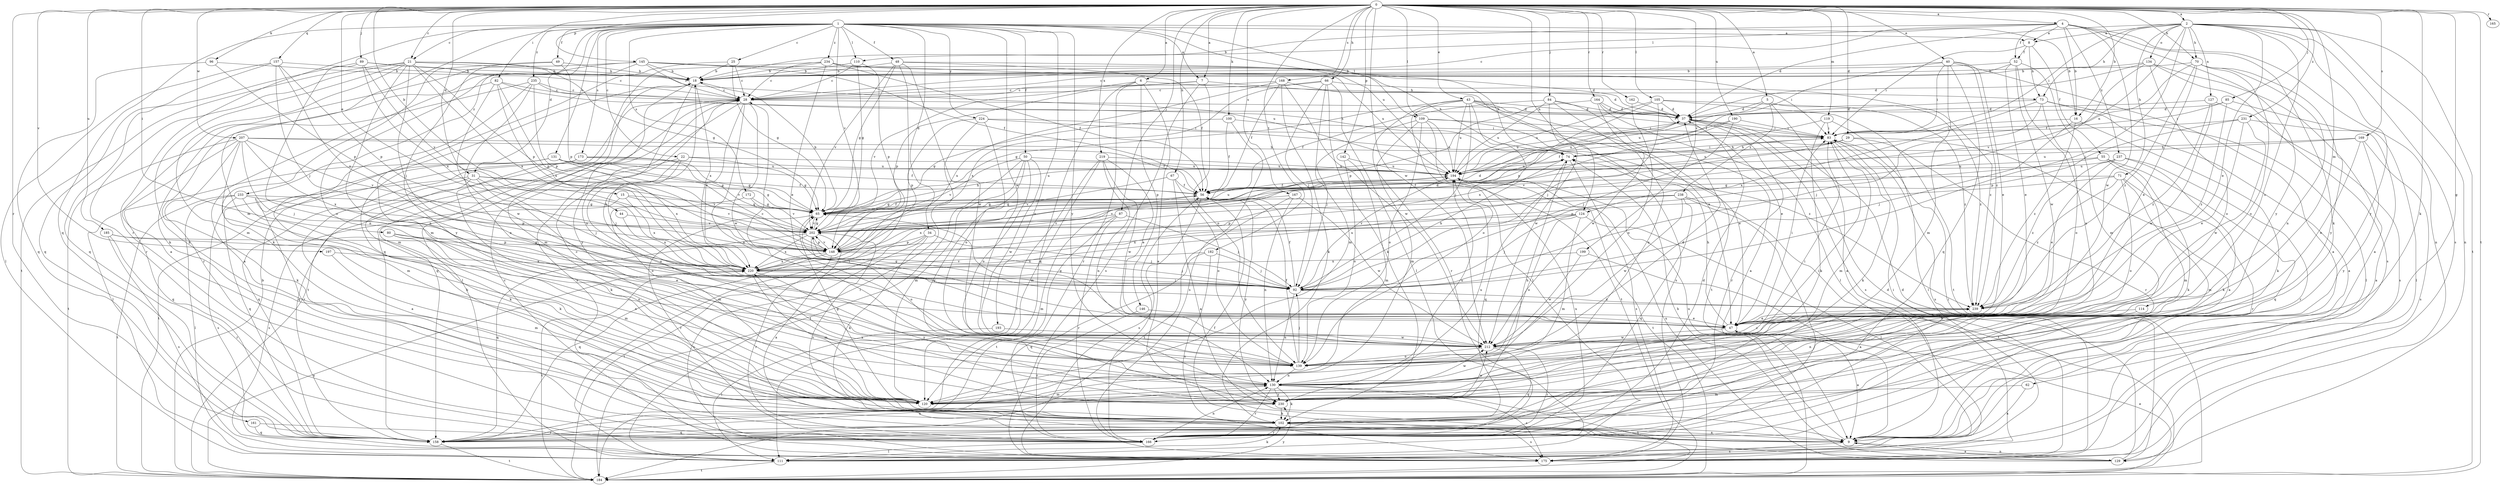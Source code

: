 strict digraph  {
0;
1;
2;
4;
5;
6;
7;
8;
9;
15;
16;
18;
21;
22;
25;
28;
29;
31;
34;
37;
40;
43;
44;
47;
48;
49;
50;
52;
55;
56;
62;
65;
66;
67;
70;
71;
73;
74;
80;
82;
83;
84;
85;
87;
89;
92;
96;
100;
102;
105;
109;
110;
111;
114;
119;
120;
124;
127;
129;
130;
131;
134;
139;
142;
145;
146;
148;
157;
158;
161;
162;
164;
165;
166;
167;
168;
169;
172;
173;
175;
182;
184;
185;
190;
193;
194;
197;
199;
202;
207;
212;
219;
220;
224;
230;
231;
233;
234;
235;
237;
238;
239;
0 -> 2  [label=a];
0 -> 4  [label=a];
0 -> 5  [label=a];
0 -> 6  [label=a];
0 -> 7  [label=a];
0 -> 15  [label=b];
0 -> 16  [label=b];
0 -> 21  [label=c];
0 -> 29  [label=d];
0 -> 31  [label=d];
0 -> 40  [label=e];
0 -> 43  [label=e];
0 -> 44  [label=e];
0 -> 62  [label=g];
0 -> 66  [label=h];
0 -> 67  [label=h];
0 -> 70  [label=h];
0 -> 80  [label=i];
0 -> 82  [label=i];
0 -> 84  [label=j];
0 -> 85  [label=j];
0 -> 87  [label=j];
0 -> 89  [label=j];
0 -> 96  [label=k];
0 -> 100  [label=k];
0 -> 102  [label=k];
0 -> 105  [label=l];
0 -> 109  [label=l];
0 -> 114  [label=m];
0 -> 119  [label=m];
0 -> 124  [label=n];
0 -> 142  [label=p];
0 -> 145  [label=p];
0 -> 157  [label=q];
0 -> 161  [label=r];
0 -> 162  [label=r];
0 -> 164  [label=r];
0 -> 165  [label=r];
0 -> 167  [label=s];
0 -> 168  [label=s];
0 -> 169  [label=s];
0 -> 182  [label=t];
0 -> 184  [label=t];
0 -> 185  [label=u];
0 -> 190  [label=u];
0 -> 197  [label=v];
0 -> 199  [label=v];
0 -> 207  [label=w];
0 -> 212  [label=w];
0 -> 219  [label=x];
0 -> 231  [label=z];
1 -> 7  [label=a];
1 -> 8  [label=a];
1 -> 16  [label=b];
1 -> 21  [label=c];
1 -> 22  [label=c];
1 -> 25  [label=c];
1 -> 31  [label=d];
1 -> 34  [label=d];
1 -> 48  [label=f];
1 -> 49  [label=f];
1 -> 50  [label=f];
1 -> 109  [label=l];
1 -> 110  [label=l];
1 -> 120  [label=m];
1 -> 131  [label=o];
1 -> 158  [label=q];
1 -> 166  [label=r];
1 -> 172  [label=s];
1 -> 173  [label=s];
1 -> 193  [label=u];
1 -> 194  [label=u];
1 -> 202  [label=v];
1 -> 212  [label=w];
1 -> 224  [label=y];
1 -> 230  [label=y];
1 -> 233  [label=z];
1 -> 234  [label=z];
1 -> 235  [label=z];
2 -> 8  [label=a];
2 -> 37  [label=d];
2 -> 47  [label=e];
2 -> 70  [label=h];
2 -> 71  [label=h];
2 -> 73  [label=h];
2 -> 83  [label=i];
2 -> 92  [label=j];
2 -> 124  [label=n];
2 -> 127  [label=n];
2 -> 129  [label=n];
2 -> 134  [label=o];
2 -> 139  [label=o];
2 -> 175  [label=s];
2 -> 184  [label=t];
2 -> 230  [label=y];
4 -> 8  [label=a];
4 -> 16  [label=b];
4 -> 18  [label=b];
4 -> 28  [label=c];
4 -> 52  [label=f];
4 -> 102  [label=k];
4 -> 110  [label=l];
4 -> 129  [label=n];
4 -> 212  [label=w];
4 -> 230  [label=y];
4 -> 237  [label=z];
5 -> 9  [label=a];
5 -> 37  [label=d];
5 -> 194  [label=u];
5 -> 238  [label=z];
5 -> 239  [label=z];
6 -> 9  [label=a];
6 -> 73  [label=h];
6 -> 146  [label=p];
6 -> 158  [label=q];
6 -> 166  [label=r];
6 -> 202  [label=v];
7 -> 28  [label=c];
7 -> 37  [label=d];
7 -> 139  [label=o];
7 -> 148  [label=p];
7 -> 175  [label=s];
8 -> 52  [label=f];
8 -> 55  [label=f];
8 -> 73  [label=h];
8 -> 83  [label=i];
9 -> 129  [label=n];
9 -> 175  [label=s];
9 -> 194  [label=u];
9 -> 202  [label=v];
15 -> 65  [label=g];
15 -> 175  [label=s];
15 -> 202  [label=v];
15 -> 220  [label=x];
16 -> 83  [label=i];
16 -> 92  [label=j];
16 -> 102  [label=k];
16 -> 239  [label=z];
18 -> 28  [label=c];
18 -> 120  [label=m];
18 -> 139  [label=o];
18 -> 220  [label=x];
18 -> 230  [label=y];
21 -> 18  [label=b];
21 -> 65  [label=g];
21 -> 92  [label=j];
21 -> 102  [label=k];
21 -> 120  [label=m];
21 -> 130  [label=n];
21 -> 148  [label=p];
21 -> 166  [label=r];
21 -> 184  [label=t];
21 -> 194  [label=u];
21 -> 220  [label=x];
22 -> 65  [label=g];
22 -> 92  [label=j];
22 -> 139  [label=o];
22 -> 158  [label=q];
22 -> 194  [label=u];
25 -> 18  [label=b];
25 -> 28  [label=c];
25 -> 65  [label=g];
25 -> 120  [label=m];
28 -> 37  [label=d];
28 -> 111  [label=l];
28 -> 130  [label=n];
28 -> 158  [label=q];
28 -> 175  [label=s];
28 -> 184  [label=t];
28 -> 212  [label=w];
28 -> 220  [label=x];
29 -> 9  [label=a];
29 -> 74  [label=h];
29 -> 166  [label=r];
29 -> 194  [label=u];
29 -> 202  [label=v];
31 -> 9  [label=a];
31 -> 56  [label=f];
31 -> 65  [label=g];
31 -> 92  [label=j];
31 -> 102  [label=k];
31 -> 139  [label=o];
31 -> 158  [label=q];
31 -> 202  [label=v];
34 -> 92  [label=j];
34 -> 102  [label=k];
34 -> 148  [label=p];
34 -> 175  [label=s];
34 -> 184  [label=t];
37 -> 83  [label=i];
37 -> 166  [label=r];
37 -> 175  [label=s];
37 -> 194  [label=u];
40 -> 9  [label=a];
40 -> 18  [label=b];
40 -> 47  [label=e];
40 -> 56  [label=f];
40 -> 83  [label=i];
40 -> 120  [label=m];
40 -> 158  [label=q];
40 -> 239  [label=z];
43 -> 37  [label=d];
43 -> 65  [label=g];
43 -> 83  [label=i];
43 -> 92  [label=j];
43 -> 111  [label=l];
43 -> 139  [label=o];
43 -> 166  [label=r];
43 -> 175  [label=s];
43 -> 184  [label=t];
43 -> 194  [label=u];
44 -> 202  [label=v];
44 -> 220  [label=x];
47 -> 9  [label=a];
47 -> 18  [label=b];
47 -> 28  [label=c];
47 -> 65  [label=g];
47 -> 74  [label=h];
47 -> 83  [label=i];
47 -> 212  [label=w];
48 -> 18  [label=b];
48 -> 56  [label=f];
48 -> 65  [label=g];
48 -> 74  [label=h];
48 -> 111  [label=l];
48 -> 202  [label=v];
48 -> 212  [label=w];
49 -> 18  [label=b];
49 -> 102  [label=k];
49 -> 148  [label=p];
49 -> 230  [label=y];
50 -> 120  [label=m];
50 -> 139  [label=o];
50 -> 184  [label=t];
50 -> 194  [label=u];
50 -> 202  [label=v];
50 -> 212  [label=w];
50 -> 230  [label=y];
52 -> 18  [label=b];
52 -> 28  [label=c];
52 -> 47  [label=e];
52 -> 120  [label=m];
52 -> 130  [label=n];
52 -> 212  [label=w];
55 -> 65  [label=g];
55 -> 102  [label=k];
55 -> 120  [label=m];
55 -> 158  [label=q];
55 -> 194  [label=u];
56 -> 65  [label=g];
56 -> 175  [label=s];
56 -> 220  [label=x];
56 -> 230  [label=y];
62 -> 9  [label=a];
62 -> 120  [label=m];
65 -> 18  [label=b];
65 -> 56  [label=f];
65 -> 74  [label=h];
65 -> 166  [label=r];
65 -> 194  [label=u];
65 -> 202  [label=v];
66 -> 28  [label=c];
66 -> 92  [label=j];
66 -> 102  [label=k];
66 -> 111  [label=l];
66 -> 120  [label=m];
66 -> 220  [label=x];
66 -> 239  [label=z];
67 -> 9  [label=a];
67 -> 56  [label=f];
67 -> 139  [label=o];
67 -> 202  [label=v];
70 -> 18  [label=b];
70 -> 47  [label=e];
70 -> 56  [label=f];
70 -> 130  [label=n];
70 -> 139  [label=o];
70 -> 230  [label=y];
70 -> 239  [label=z];
71 -> 56  [label=f];
71 -> 120  [label=m];
71 -> 139  [label=o];
71 -> 148  [label=p];
71 -> 166  [label=r];
71 -> 239  [label=z];
73 -> 9  [label=a];
73 -> 37  [label=d];
73 -> 92  [label=j];
73 -> 111  [label=l];
73 -> 139  [label=o];
73 -> 220  [label=x];
74 -> 83  [label=i];
74 -> 158  [label=q];
74 -> 175  [label=s];
74 -> 194  [label=u];
80 -> 47  [label=e];
80 -> 120  [label=m];
80 -> 130  [label=n];
80 -> 148  [label=p];
82 -> 9  [label=a];
82 -> 28  [label=c];
82 -> 37  [label=d];
82 -> 148  [label=p];
82 -> 212  [label=w];
82 -> 220  [label=x];
83 -> 74  [label=h];
83 -> 102  [label=k];
83 -> 120  [label=m];
83 -> 175  [label=s];
84 -> 9  [label=a];
84 -> 37  [label=d];
84 -> 56  [label=f];
84 -> 130  [label=n];
84 -> 194  [label=u];
84 -> 212  [label=w];
85 -> 37  [label=d];
85 -> 83  [label=i];
85 -> 111  [label=l];
85 -> 239  [label=z];
87 -> 92  [label=j];
87 -> 120  [label=m];
87 -> 166  [label=r];
87 -> 184  [label=t];
87 -> 202  [label=v];
89 -> 18  [label=b];
89 -> 28  [label=c];
89 -> 139  [label=o];
89 -> 158  [label=q];
89 -> 202  [label=v];
89 -> 220  [label=x];
92 -> 56  [label=f];
92 -> 74  [label=h];
92 -> 130  [label=n];
92 -> 194  [label=u];
92 -> 202  [label=v];
92 -> 239  [label=z];
96 -> 18  [label=b];
96 -> 148  [label=p];
96 -> 158  [label=q];
100 -> 56  [label=f];
100 -> 65  [label=g];
100 -> 83  [label=i];
100 -> 175  [label=s];
102 -> 9  [label=a];
102 -> 158  [label=q];
102 -> 166  [label=r];
102 -> 175  [label=s];
105 -> 37  [label=d];
105 -> 92  [label=j];
105 -> 148  [label=p];
105 -> 184  [label=t];
105 -> 194  [label=u];
105 -> 239  [label=z];
109 -> 47  [label=e];
109 -> 83  [label=i];
109 -> 92  [label=j];
109 -> 120  [label=m];
109 -> 139  [label=o];
109 -> 184  [label=t];
109 -> 194  [label=u];
110 -> 18  [label=b];
110 -> 28  [label=c];
110 -> 65  [label=g];
110 -> 148  [label=p];
111 -> 102  [label=k];
111 -> 184  [label=t];
114 -> 47  [label=e];
114 -> 130  [label=n];
119 -> 56  [label=f];
119 -> 83  [label=i];
119 -> 102  [label=k];
119 -> 111  [label=l];
120 -> 28  [label=c];
120 -> 65  [label=g];
120 -> 83  [label=i];
124 -> 92  [label=j];
124 -> 111  [label=l];
124 -> 120  [label=m];
124 -> 139  [label=o];
124 -> 202  [label=v];
124 -> 220  [label=x];
127 -> 37  [label=d];
127 -> 175  [label=s];
127 -> 212  [label=w];
127 -> 239  [label=z];
129 -> 9  [label=a];
129 -> 37  [label=d];
129 -> 56  [label=f];
129 -> 74  [label=h];
129 -> 83  [label=i];
129 -> 194  [label=u];
130 -> 83  [label=i];
130 -> 102  [label=k];
130 -> 120  [label=m];
130 -> 166  [label=r];
130 -> 175  [label=s];
130 -> 184  [label=t];
130 -> 194  [label=u];
130 -> 212  [label=w];
130 -> 230  [label=y];
131 -> 56  [label=f];
131 -> 65  [label=g];
131 -> 102  [label=k];
131 -> 158  [label=q];
131 -> 166  [label=r];
131 -> 194  [label=u];
131 -> 220  [label=x];
134 -> 9  [label=a];
134 -> 18  [label=b];
134 -> 37  [label=d];
134 -> 139  [label=o];
134 -> 175  [label=s];
134 -> 202  [label=v];
139 -> 37  [label=d];
139 -> 56  [label=f];
139 -> 92  [label=j];
139 -> 130  [label=n];
142 -> 120  [label=m];
142 -> 139  [label=o];
142 -> 194  [label=u];
145 -> 9  [label=a];
145 -> 18  [label=b];
145 -> 28  [label=c];
145 -> 56  [label=f];
145 -> 74  [label=h];
145 -> 83  [label=i];
145 -> 102  [label=k];
145 -> 130  [label=n];
146 -> 47  [label=e];
146 -> 166  [label=r];
148 -> 37  [label=d];
148 -> 92  [label=j];
148 -> 158  [label=q];
148 -> 166  [label=r];
148 -> 194  [label=u];
148 -> 202  [label=v];
148 -> 220  [label=x];
157 -> 18  [label=b];
157 -> 92  [label=j];
157 -> 111  [label=l];
157 -> 148  [label=p];
157 -> 158  [label=q];
157 -> 220  [label=x];
158 -> 130  [label=n];
158 -> 184  [label=t];
161 -> 158  [label=q];
161 -> 166  [label=r];
162 -> 37  [label=d];
162 -> 139  [label=o];
164 -> 37  [label=d];
164 -> 47  [label=e];
164 -> 111  [label=l];
164 -> 148  [label=p];
164 -> 212  [label=w];
166 -> 37  [label=d];
166 -> 56  [label=f];
166 -> 83  [label=i];
166 -> 111  [label=l];
166 -> 130  [label=n];
166 -> 194  [label=u];
167 -> 65  [label=g];
167 -> 130  [label=n];
167 -> 184  [label=t];
167 -> 212  [label=w];
168 -> 28  [label=c];
168 -> 47  [label=e];
168 -> 56  [label=f];
168 -> 102  [label=k];
168 -> 212  [label=w];
168 -> 220  [label=x];
169 -> 47  [label=e];
169 -> 74  [label=h];
169 -> 175  [label=s];
169 -> 194  [label=u];
169 -> 230  [label=y];
172 -> 65  [label=g];
172 -> 120  [label=m];
172 -> 202  [label=v];
173 -> 65  [label=g];
173 -> 102  [label=k];
173 -> 158  [label=q];
173 -> 184  [label=t];
173 -> 194  [label=u];
173 -> 202  [label=v];
175 -> 28  [label=c];
175 -> 37  [label=d];
182 -> 92  [label=j];
182 -> 158  [label=q];
182 -> 175  [label=s];
182 -> 220  [label=x];
184 -> 18  [label=b];
184 -> 47  [label=e];
184 -> 220  [label=x];
184 -> 230  [label=y];
185 -> 139  [label=o];
185 -> 148  [label=p];
185 -> 166  [label=r];
185 -> 175  [label=s];
190 -> 83  [label=i];
190 -> 92  [label=j];
190 -> 194  [label=u];
190 -> 220  [label=x];
193 -> 111  [label=l];
193 -> 212  [label=w];
194 -> 56  [label=f];
194 -> 184  [label=t];
197 -> 120  [label=m];
197 -> 220  [label=x];
199 -> 9  [label=a];
199 -> 212  [label=w];
199 -> 220  [label=x];
202 -> 9  [label=a];
202 -> 37  [label=d];
202 -> 65  [label=g];
202 -> 139  [label=o];
202 -> 148  [label=p];
202 -> 158  [label=q];
202 -> 220  [label=x];
207 -> 56  [label=f];
207 -> 74  [label=h];
207 -> 92  [label=j];
207 -> 102  [label=k];
207 -> 111  [label=l];
207 -> 120  [label=m];
207 -> 184  [label=t];
207 -> 202  [label=v];
207 -> 220  [label=x];
212 -> 139  [label=o];
212 -> 158  [label=q];
212 -> 166  [label=r];
212 -> 239  [label=z];
219 -> 47  [label=e];
219 -> 111  [label=l];
219 -> 120  [label=m];
219 -> 130  [label=n];
219 -> 194  [label=u];
219 -> 212  [label=w];
220 -> 92  [label=j];
220 -> 120  [label=m];
220 -> 184  [label=t];
220 -> 230  [label=y];
224 -> 83  [label=i];
224 -> 111  [label=l];
224 -> 139  [label=o];
224 -> 148  [label=p];
224 -> 239  [label=z];
230 -> 74  [label=h];
230 -> 102  [label=k];
230 -> 194  [label=u];
230 -> 212  [label=w];
230 -> 220  [label=x];
231 -> 9  [label=a];
231 -> 47  [label=e];
231 -> 83  [label=i];
231 -> 148  [label=p];
231 -> 212  [label=w];
233 -> 65  [label=g];
233 -> 102  [label=k];
233 -> 111  [label=l];
233 -> 148  [label=p];
233 -> 175  [label=s];
233 -> 184  [label=t];
234 -> 18  [label=b];
234 -> 28  [label=c];
234 -> 37  [label=d];
234 -> 47  [label=e];
234 -> 56  [label=f];
234 -> 158  [label=q];
234 -> 194  [label=u];
235 -> 28  [label=c];
235 -> 74  [label=h];
235 -> 120  [label=m];
235 -> 130  [label=n];
235 -> 148  [label=p];
235 -> 166  [label=r];
237 -> 47  [label=e];
237 -> 102  [label=k];
237 -> 166  [label=r];
237 -> 194  [label=u];
237 -> 239  [label=z];
238 -> 65  [label=g];
238 -> 148  [label=p];
238 -> 158  [label=q];
238 -> 166  [label=r];
238 -> 184  [label=t];
238 -> 202  [label=v];
238 -> 212  [label=w];
239 -> 47  [label=e];
239 -> 65  [label=g];
}
